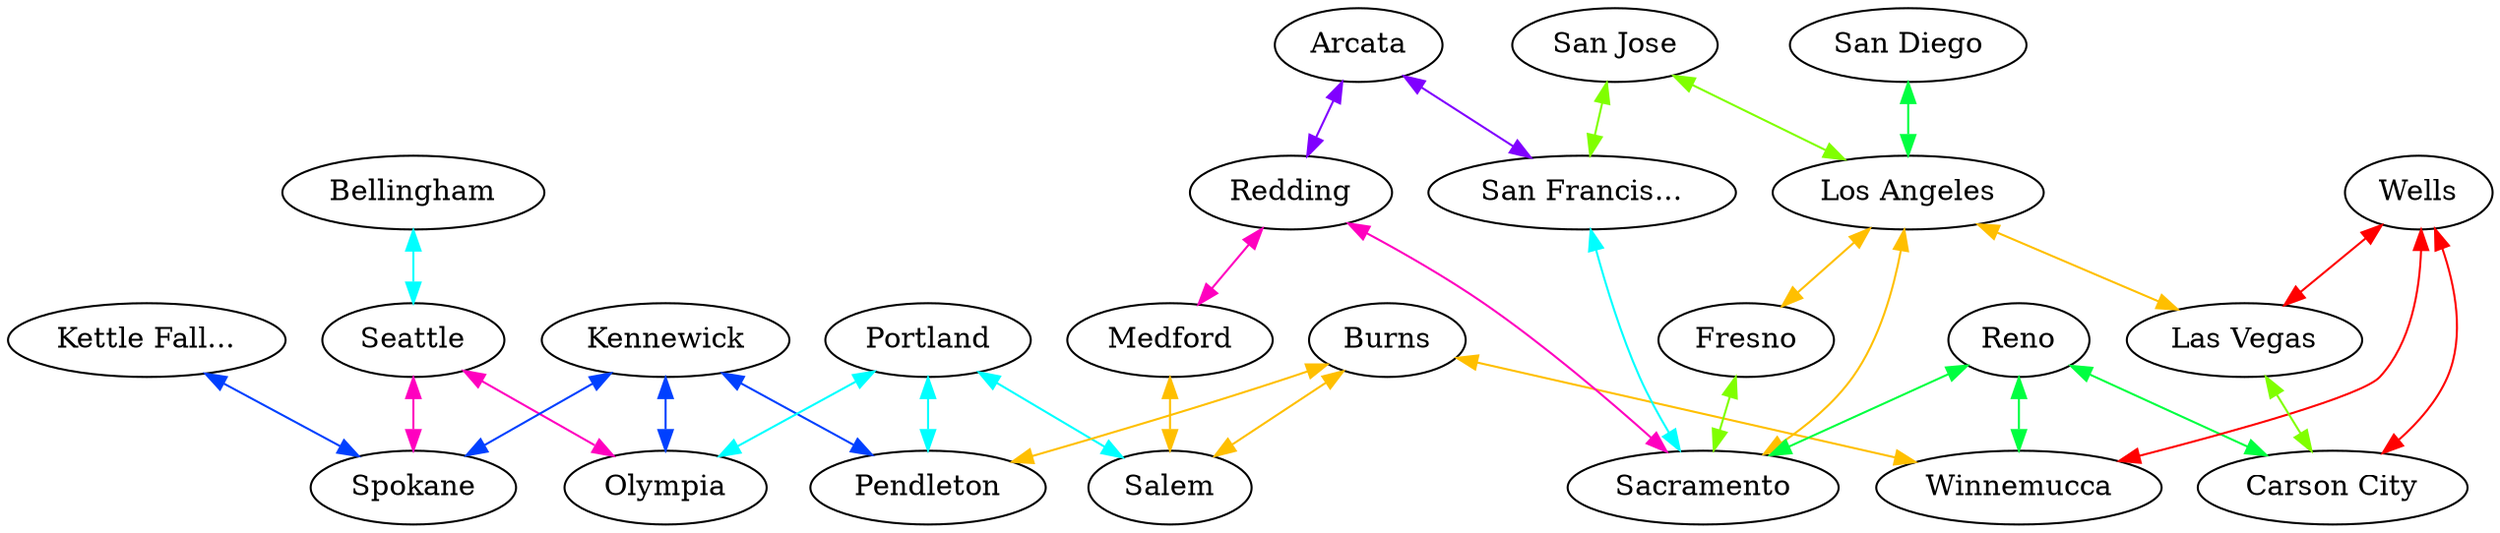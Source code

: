 graph x {
"Bellingham" [pos="1.76388888888889,-0.597222222222222",label="Bellingham"]
"Seattle" [pos="2.01388888888889,-0.958333333333333",label="Seattle"]
"Olympia" [pos="1.79166666666667,-1.30555555555556",label="Olympia"]
"Kettle Falls" [pos="3,-0.888888888888889",label="Kettle Fall..."]
"Spokane" [pos="2.88888888888889,-1.41666666666667",label="Spokane"]
"Kennewick" [pos="2.33333333333333,-1.55555555555556",label="Kennewick"]
"Portland" [pos="1.52777777777778,-2.04166666666667",label="Portland"]
"Salem" [pos="1.19444444444444,-2.34722222222222",label="Salem"]
"Medford" [pos="1.04166666666667,-2.79166666666667",label="Medford"]
"Pendleton" [pos="2.36111111111111,-2.16666666666667",label="Pendleton"]
"Burns" [pos="2.125,-2.90277777777778",label="Burns"]
"Arcata" [pos="0.777777777777778,-3.58333333333333",label="Arcata"]
"Redding" [pos="1.02777777777778,-3.93055555555556",label="Redding"]
"Sacramento" [pos="1.16666666666667,-4.58333333333333",label="Sacramento"]
"San Francisco" [pos="0.791666666666667,-4.98611111111111",label="San Francis..."]
"Fresno" [pos="1.61111111111111,-5.375",label="Fresno"]
"San Jose" [pos="0.833333333333333,-5.375",label="San Jose"]
"Los Angeles" [pos="1.41666666666667,-6.16666666666667",label="Los Angeles"]
"San Diego" [pos="1.80555555555556,-6.76388888888889",label="San Diego"]
"Reno" [pos="2.04166666666667,-4.09722222222222",label="Reno"]
"Winnemucca" [pos="2.59722222222222,-3.93055555555556",label="Winnemucca"]
"Wells" [pos="3.09722222222222,-4.06944444444444",label="Wells"]
"Las Vegas" [pos="2.80555555555556,-5.55555555555556",label="Las Vegas"]
"Carson City" [pos="2.15277777777778,-4.59722222222222",label="Carson City"]
"Burns" -- "Winnemucca" [dir="both",color="0.125,1,1"]
"Burns" -- "Salem" [dir="both",color="0.125,1,1"]
"Burns" -- "Pendleton" [dir="both",color="0.125,1,1"]
"San Jose" -- "San Francisco" [dir="both",color="0.25,1,1"]
"San Jose" -- "Los Angeles" [dir="both",color="0.25,1,1"]
"San Diego" -- "Los Angeles" [dir="both",color="0.375,1,1"]
"Portland" -- "Salem" [dir="both",color="0.5,1,1"]
"Portland" -- "Olympia" [dir="both",color="0.5,1,1"]
"Portland" -- "Pendleton" [dir="both",color="0.5,1,1"]
"Kennewick" -- "Olympia" [dir="both",color="0.625,1,1"]
"Kennewick" -- "Spokane" [dir="both",color="0.625,1,1"]
"Kennewick" -- "Pendleton" [dir="both",color="0.625,1,1"]
"Arcata" -- "San Francisco" [dir="both",color="0.75,1,1"]
"Arcata" -- "Redding" [dir="both",color="0.75,1,1"]
"Redding" -- "Sacramento" [dir="both",color="0.875,1,1"]
"Redding" -- "Medford" [dir="both",color="0.875,1,1"]
"Wells" -- "Winnemucca" [dir="both",color="1,1,1"]
"Wells" -- "Las Vegas" [dir="both",color="1,1,1"]
"Wells" -- "Carson City" [dir="both",color="1,1,1"]
"Los Angeles" -- "Sacramento" [dir="both",color="0.125,1,1"]
"Los Angeles" -- "Las Vegas" [dir="both",color="0.125,1,1"]
"Los Angeles" -- "Fresno" [dir="both",color="0.125,1,1"]
"Las Vegas" -- "Carson City" [dir="both",color="0.25,1,1"]
"Reno" -- "Winnemucca" [dir="both",color="0.375,1,1"]
"Reno" -- "Sacramento" [dir="both",color="0.375,1,1"]
"Reno" -- "Carson City" [dir="both",color="0.375,1,1"]
"Bellingham" -- "Seattle" [dir="both",color="0.5,1,1"]
"Kettle Falls" -- "Spokane" [dir="both",color="0.625,1,1"]
"Seattle" -- "Olympia" [dir="both",color="0.875,1,1"]
"Seattle" -- "Spokane" [dir="both",color="0.875,1,1"]
"Medford" -- "Salem" [dir="both",color="0.125,1,1"]
"Fresno" -- "Sacramento" [dir="both",color="0.25,1,1"]
"San Francisco" -- "Sacramento" [dir="both",color="0.5,1,1"]
}
